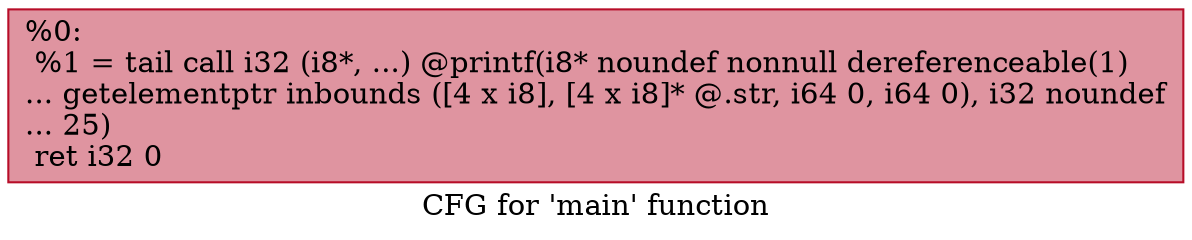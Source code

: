 digraph "CFG for 'main' function" {
	label="CFG for 'main' function";

	Node0x226eb6a0 [shape=record,color="#b70d28ff", style=filled, fillcolor="#b70d2870",label="{%0:\l  %1 = tail call i32 (i8*, ...) @printf(i8* noundef nonnull dereferenceable(1)\l... getelementptr inbounds ([4 x i8], [4 x i8]* @.str, i64 0, i64 0), i32 noundef\l... 25)\l  ret i32 0\l}"];
}
